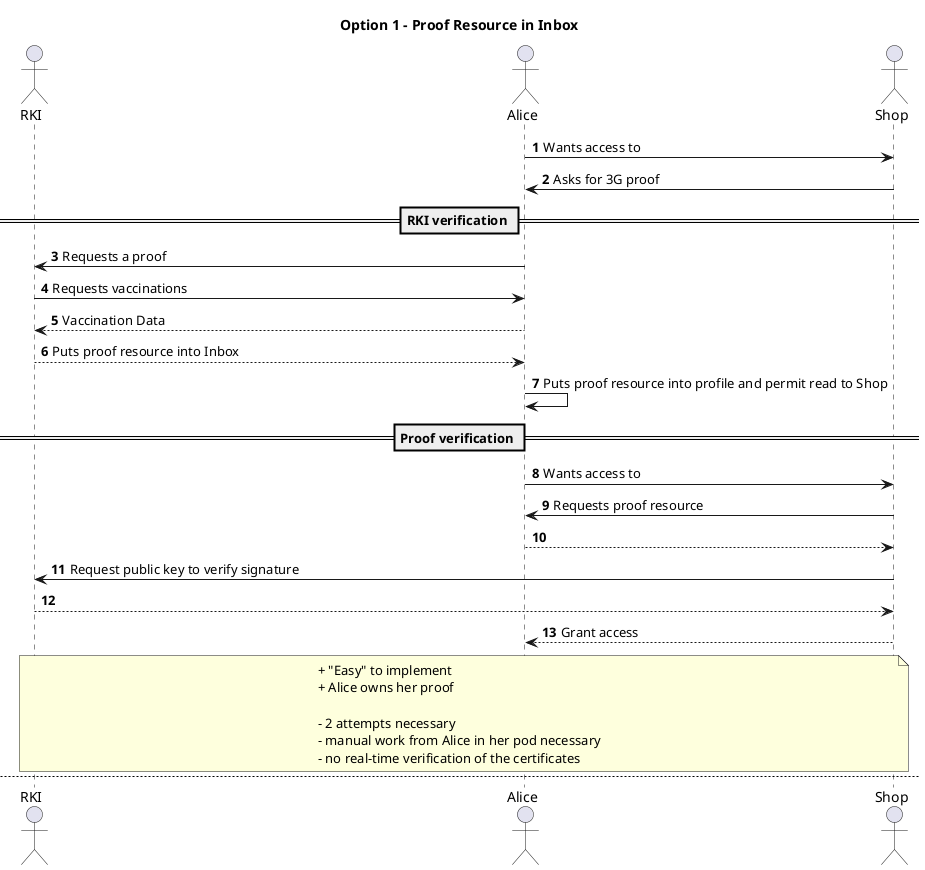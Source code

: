 @startuml
'https://plantuml.com/sequence-diagram

actor RKI
actor Alice
actor Shop

autonumber

title: Option 1 - Proof Resource in Inbox

Alice -> Shop: Wants access to
Shop -> Alice: Asks for 3G proof

== RKI verification ==

Alice -> RKI: Requests a proof
RKI -> Alice: Requests vaccinations
Alice --> RKI: Vaccination Data
RKI --> Alice: Puts proof resource into Inbox
Alice -> Alice: Puts proof resource into profile and permit read to Shop

== Proof verification ==
Alice -> Shop: Wants access to
Shop -> Alice: Requests proof resource
Alice --> Shop

Shop -> RKI: Request public key to verify signature
RKI --> Shop

Shop --> Alice: Grant access

note across
+ "Easy" to implement
+ Alice owns her proof

- 2 attempts necessary
- manual work from Alice in her pod necessary
- no real-time verification of the certificates
end note

newpage Option 2 - Request Flow

autonumber

Alice -> Shop: Wants access to
Shop -> RKI: Ask for proof for Alice's WebId (parameters: webId of the shop, redirectUri)
RKI -> Alice: Ask for vaccination certificates
alt access already granted
    Alice --> RKI: read vaccination certificates
else No access granted
    RKI -> Alice: grant RKI access (done within RKI app, or with redirect to personal app)
    Alice --> RKI: read vaccination certificates
end

RKI -> RKI: Generate proof

RKI --> Shop: redirect back to shop with proof URI in query param
Shop --> Alice: Grant access

note across
+ Always up to date information and grants
+ Only one request flow

- "Hard" to implement as dynamically rendered resources are not standard in SOLID
- How can Alice tell the RKI who can access her proof? (It is possible, but an interface is needed)
end note



newpage Option 3

autonumber

Alice -> RKI: Put Proof Request with links to vaccinations or webid in inbox
RKI -> RKI: Work on requests in inbox regularly
RKI -> Alice: Request Vaccinations
Alice --> RKI
RKI -> RKI: Generate proof and store it locally & allow Alice read & access control access
RKI -> Alice: Place link to proof in inbox
Alice -> Shop: Wants access to
Shop -> Alice: Look for link to proof in profile
note over Alice
Maybe storing the url at RKI in the profile is not good, as everyone has access.
In a separate resource would be better.
So one link to a "local" resource that holds a link to the resource at RKI.
end note

Alice --> Shop: card#vaccinationProof
Shop -> Alice: proofs/covid-vaccination
Alice --> Shop: contains link to RKI resource
Shop -> RKI: proof resource from Alice
RKI --> Shop
Shop -> Alice: Grant Access


note across
+ One-Time generation upfront
+ Verification of proof is easy as it lives at RKI

- Many requests necessary to protect and maintain access rights
- Data Privacy is questionable if there must be a "convenience" entry in the public profile
end note


@enduml